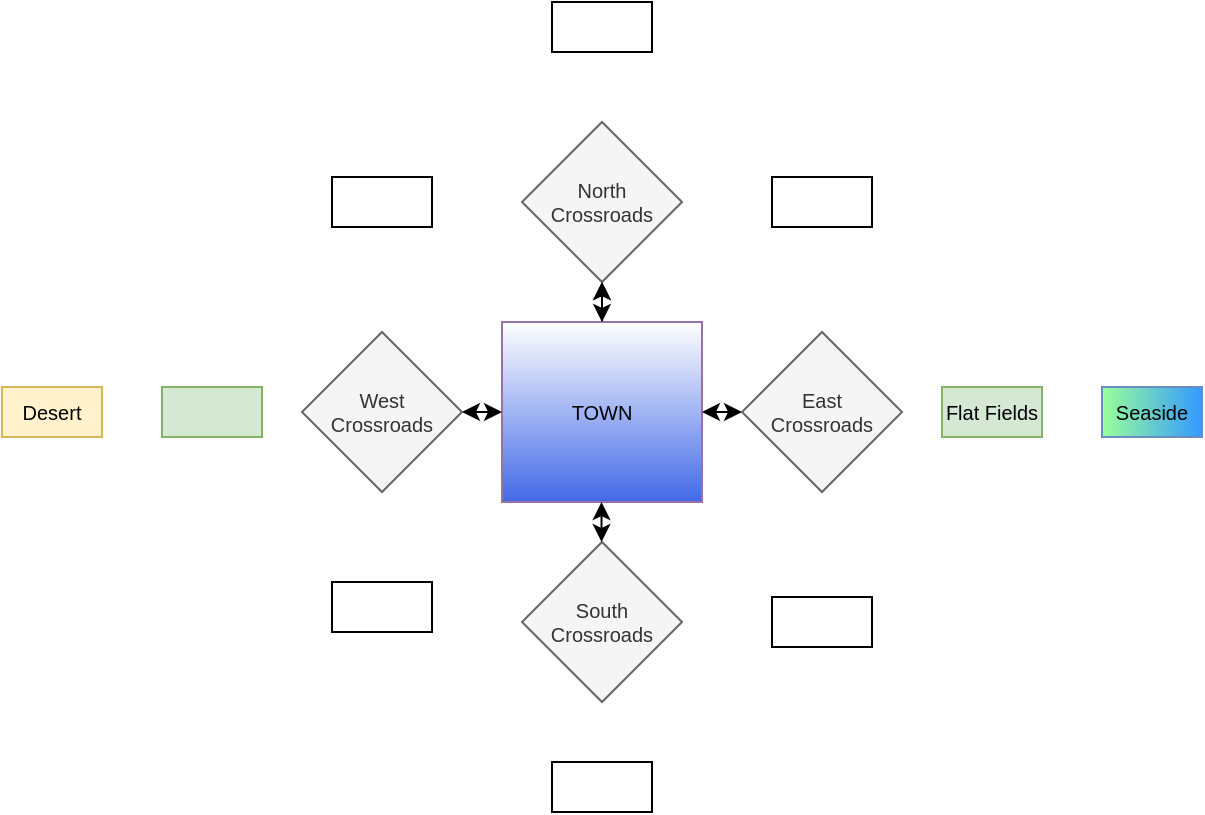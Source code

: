 <mxfile version="16.4.0" type="device"><diagram id="3e_ZeyB_WsexRNAXNc2T" name="Strona-1"><mxGraphModel dx="942" dy="725" grid="1" gridSize="10" guides="1" tooltips="1" connect="1" arrows="1" fold="1" page="1" pageScale="1" pageWidth="827" pageHeight="1169" math="0" shadow="0"><root><mxCell id="0"/><mxCell id="1" parent="0"/><mxCell id="8W7O9c99MwGOj7qPyFs_-7" value="" style="edgeStyle=orthogonalEdgeStyle;rounded=0;orthogonalLoop=1;jettySize=auto;html=1;fontSize=10;" parent="1" source="8W7O9c99MwGOj7qPyFs_-1" target="8W7O9c99MwGOj7qPyFs_-2" edge="1"><mxGeometry relative="1" as="geometry"/></mxCell><mxCell id="8W7O9c99MwGOj7qPyFs_-1" value="TOWN" style="rounded=0;whiteSpace=wrap;html=1;fontSize=10;fillColor=#4369E7;strokeColor=#9673a6;gradientColor=#ffffff;gradientDirection=north;" parent="1" vertex="1"><mxGeometry x="340" y="340" width="100" height="90" as="geometry"/></mxCell><mxCell id="8W7O9c99MwGOj7qPyFs_-2" value="North Crossroads" style="rhombus;whiteSpace=wrap;html=1;fillColor=#f5f5f5;strokeColor=#666666;fontColor=#333333;fontSize=10;" parent="1" vertex="1"><mxGeometry x="350" y="240" width="80" height="80" as="geometry"/></mxCell><mxCell id="8W7O9c99MwGOj7qPyFs_-3" value="South Crossroads" style="rhombus;whiteSpace=wrap;html=1;fillColor=#f5f5f5;fontColor=#333333;strokeColor=#666666;fontSize=10;" parent="1" vertex="1"><mxGeometry x="350" y="450" width="80" height="80" as="geometry"/></mxCell><mxCell id="8W7O9c99MwGOj7qPyFs_-4" value="East&lt;br&gt;Crossroads" style="rhombus;whiteSpace=wrap;html=1;fillColor=#f5f5f5;fontColor=#333333;strokeColor=#666666;fontSize=10;" parent="1" vertex="1"><mxGeometry x="460" y="345" width="80" height="80" as="geometry"/></mxCell><mxCell id="8W7O9c99MwGOj7qPyFs_-5" value="West &lt;br&gt;Crossroads" style="rhombus;whiteSpace=wrap;html=1;fillColor=#f5f5f5;fontColor=#333333;strokeColor=#666666;fontSize=10;" parent="1" vertex="1"><mxGeometry x="240" y="345" width="80" height="80" as="geometry"/></mxCell><mxCell id="8W7O9c99MwGOj7qPyFs_-6" value="" style="endArrow=classic;startArrow=classic;html=1;rounded=0;entryX=0.5;entryY=1;entryDx=0;entryDy=0;fontSize=10;" parent="1" target="8W7O9c99MwGOj7qPyFs_-2" edge="1"><mxGeometry width="50" height="50" relative="1" as="geometry"><mxPoint x="390" y="340" as="sourcePoint"/><mxPoint x="400" y="330" as="targetPoint"/></mxGeometry></mxCell><mxCell id="8W7O9c99MwGOj7qPyFs_-8" value="" style="endArrow=classic;startArrow=classic;html=1;rounded=0;entryX=0.5;entryY=1;entryDx=0;entryDy=0;fontSize=10;" parent="1" edge="1"><mxGeometry width="50" height="50" relative="1" as="geometry"><mxPoint x="389.76" y="450" as="sourcePoint"/><mxPoint x="389.76" y="430" as="targetPoint"/></mxGeometry></mxCell><mxCell id="8W7O9c99MwGOj7qPyFs_-9" value="" style="endArrow=classic;startArrow=classic;html=1;rounded=0;entryX=0;entryY=0.5;entryDx=0;entryDy=0;exitX=1;exitY=0.5;exitDx=0;exitDy=0;fontSize=10;" parent="1" source="8W7O9c99MwGOj7qPyFs_-1" target="8W7O9c99MwGOj7qPyFs_-4" edge="1"><mxGeometry width="50" height="50" relative="1" as="geometry"><mxPoint x="410" y="360" as="sourcePoint"/><mxPoint x="410" y="340" as="targetPoint"/></mxGeometry></mxCell><mxCell id="8W7O9c99MwGOj7qPyFs_-10" value="" style="endArrow=classic;startArrow=classic;html=1;rounded=0;entryX=1;entryY=0.5;entryDx=0;entryDy=0;exitX=0;exitY=0.5;exitDx=0;exitDy=0;fontSize=10;" parent="1" source="8W7O9c99MwGOj7qPyFs_-1" target="8W7O9c99MwGOj7qPyFs_-5" edge="1"><mxGeometry width="50" height="50" relative="1" as="geometry"><mxPoint x="420" y="370" as="sourcePoint"/><mxPoint x="420" y="350" as="targetPoint"/></mxGeometry></mxCell><mxCell id="8W7O9c99MwGOj7qPyFs_-11" value="" style="rounded=0;whiteSpace=wrap;html=1;fontSize=10;fillColor=#d5e8d4;strokeColor=#82b366;" parent="1" vertex="1"><mxGeometry x="170" y="372.5" width="50" height="25" as="geometry"/></mxCell><mxCell id="8W7O9c99MwGOj7qPyFs_-13" value="" style="rounded=0;whiteSpace=wrap;html=1;fontSize=10;" parent="1" vertex="1"><mxGeometry x="255" y="267.5" width="50" height="25" as="geometry"/></mxCell><mxCell id="8W7O9c99MwGOj7qPyFs_-14" value="" style="rounded=0;whiteSpace=wrap;html=1;fontSize=10;" parent="1" vertex="1"><mxGeometry x="255" y="470" width="50" height="25" as="geometry"/></mxCell><mxCell id="8W7O9c99MwGOj7qPyFs_-15" value="Flat Fields" style="rounded=0;whiteSpace=wrap;html=1;fillColor=#d5e8d4;strokeColor=#82b366;fontSize=10;" parent="1" vertex="1"><mxGeometry x="560" y="372.5" width="50" height="25" as="geometry"/></mxCell><mxCell id="8W7O9c99MwGOj7qPyFs_-16" value="" style="rounded=0;whiteSpace=wrap;html=1;fontSize=10;" parent="1" vertex="1"><mxGeometry x="475" y="267.5" width="50" height="25" as="geometry"/></mxCell><mxCell id="8W7O9c99MwGOj7qPyFs_-17" value="" style="rounded=0;whiteSpace=wrap;html=1;fontSize=10;" parent="1" vertex="1"><mxGeometry x="475" y="477.5" width="50" height="25" as="geometry"/></mxCell><mxCell id="8W7O9c99MwGOj7qPyFs_-18" value="" style="rounded=0;whiteSpace=wrap;html=1;fontSize=10;" parent="1" vertex="1"><mxGeometry x="365" y="180" width="50" height="25" as="geometry"/></mxCell><mxCell id="8W7O9c99MwGOj7qPyFs_-19" value="" style="rounded=0;whiteSpace=wrap;html=1;fontSize=10;" parent="1" vertex="1"><mxGeometry x="365" y="560" width="50" height="25" as="geometry"/></mxCell><mxCell id="8W7O9c99MwGOj7qPyFs_-20" value="Seaside" style="rounded=0;whiteSpace=wrap;html=1;fontSize=10;fillColor=#3399FF;strokeColor=#6c8ebf;gradientColor=#99FF99;gradientDirection=west;" parent="1" vertex="1"><mxGeometry x="640" y="372.5" width="50" height="25" as="geometry"/></mxCell><mxCell id="8W7O9c99MwGOj7qPyFs_-21" value="Desert" style="rounded=0;whiteSpace=wrap;html=1;fontSize=10;fillColor=#fff2cc;strokeColor=#d6b656;" parent="1" vertex="1"><mxGeometry x="90" y="372.5" width="50" height="25" as="geometry"/></mxCell></root></mxGraphModel></diagram></mxfile>